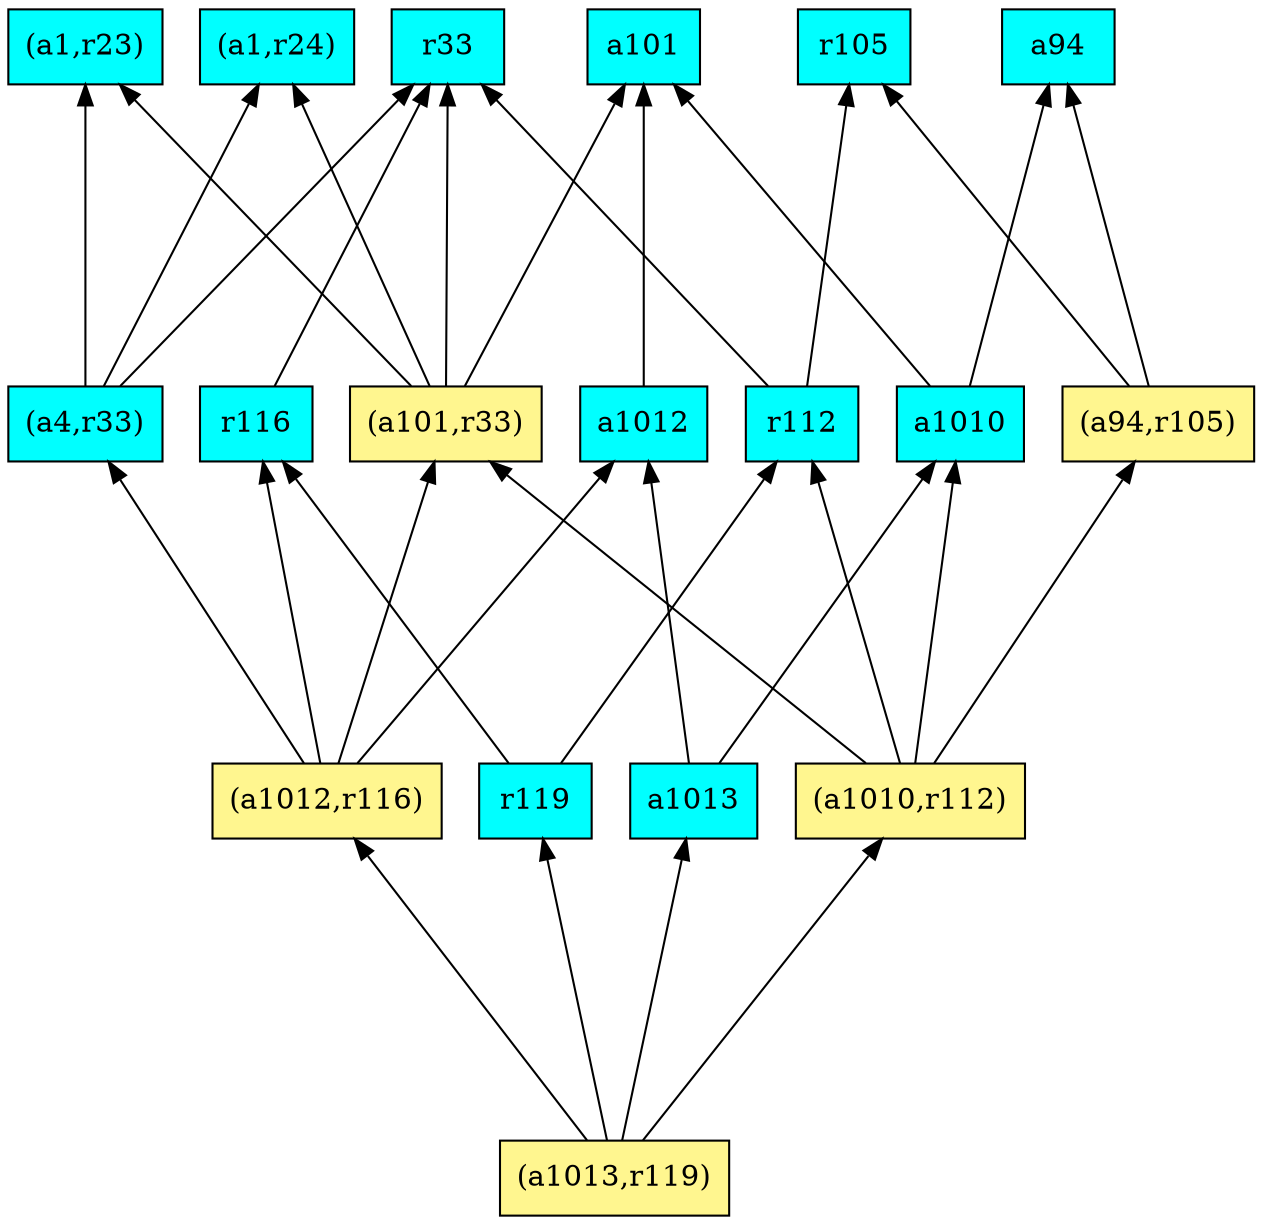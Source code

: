 digraph G {
rankdir=BT;ranksep="2.0";
"(a4,r33)" [shape=record,fillcolor=cyan,style=filled,label="{(a4,r33)}"];
"(a1012,r116)" [shape=record,fillcolor=khaki1,style=filled,label="{(a1012,r116)}"];
"(a1010,r112)" [shape=record,fillcolor=khaki1,style=filled,label="{(a1010,r112)}"];
"r105" [shape=record,fillcolor=cyan,style=filled,label="{r105}"];
"(a1013,r119)" [shape=record,fillcolor=khaki1,style=filled,label="{(a1013,r119)}"];
"r119" [shape=record,fillcolor=cyan,style=filled,label="{r119}"];
"a101" [shape=record,fillcolor=cyan,style=filled,label="{a101}"];
"(a94,r105)" [shape=record,fillcolor=khaki1,style=filled,label="{(a94,r105)}"];
"a1010" [shape=record,fillcolor=cyan,style=filled,label="{a1010}"];
"r116" [shape=record,fillcolor=cyan,style=filled,label="{r116}"];
"(a1,r23)" [shape=record,fillcolor=cyan,style=filled,label="{(a1,r23)}"];
"(a1,r24)" [shape=record,fillcolor=cyan,style=filled,label="{(a1,r24)}"];
"r33" [shape=record,fillcolor=cyan,style=filled,label="{r33}"];
"(a101,r33)" [shape=record,fillcolor=khaki1,style=filled,label="{(a101,r33)}"];
"a1012" [shape=record,fillcolor=cyan,style=filled,label="{a1012}"];
"a1013" [shape=record,fillcolor=cyan,style=filled,label="{a1013}"];
"a94" [shape=record,fillcolor=cyan,style=filled,label="{a94}"];
"r112" [shape=record,fillcolor=cyan,style=filled,label="{r112}"];
"(a4,r33)" -> "(a1,r23)"
"(a4,r33)" -> "(a1,r24)"
"(a4,r33)" -> "r33"
"(a1012,r116)" -> "r116"
"(a1012,r116)" -> "(a4,r33)"
"(a1012,r116)" -> "(a101,r33)"
"(a1012,r116)" -> "a1012"
"(a1010,r112)" -> "(a101,r33)"
"(a1010,r112)" -> "r112"
"(a1010,r112)" -> "(a94,r105)"
"(a1010,r112)" -> "a1010"
"(a1013,r119)" -> "(a1012,r116)"
"(a1013,r119)" -> "(a1010,r112)"
"(a1013,r119)" -> "r119"
"(a1013,r119)" -> "a1013"
"r119" -> "r116"
"r119" -> "r112"
"(a94,r105)" -> "r105"
"(a94,r105)" -> "a94"
"a1010" -> "a101"
"a1010" -> "a94"
"r116" -> "r33"
"(a101,r33)" -> "(a1,r24)"
"(a101,r33)" -> "(a1,r23)"
"(a101,r33)" -> "a101"
"(a101,r33)" -> "r33"
"a1012" -> "a101"
"a1013" -> "a1012"
"a1013" -> "a1010"
"r112" -> "r105"
"r112" -> "r33"
}